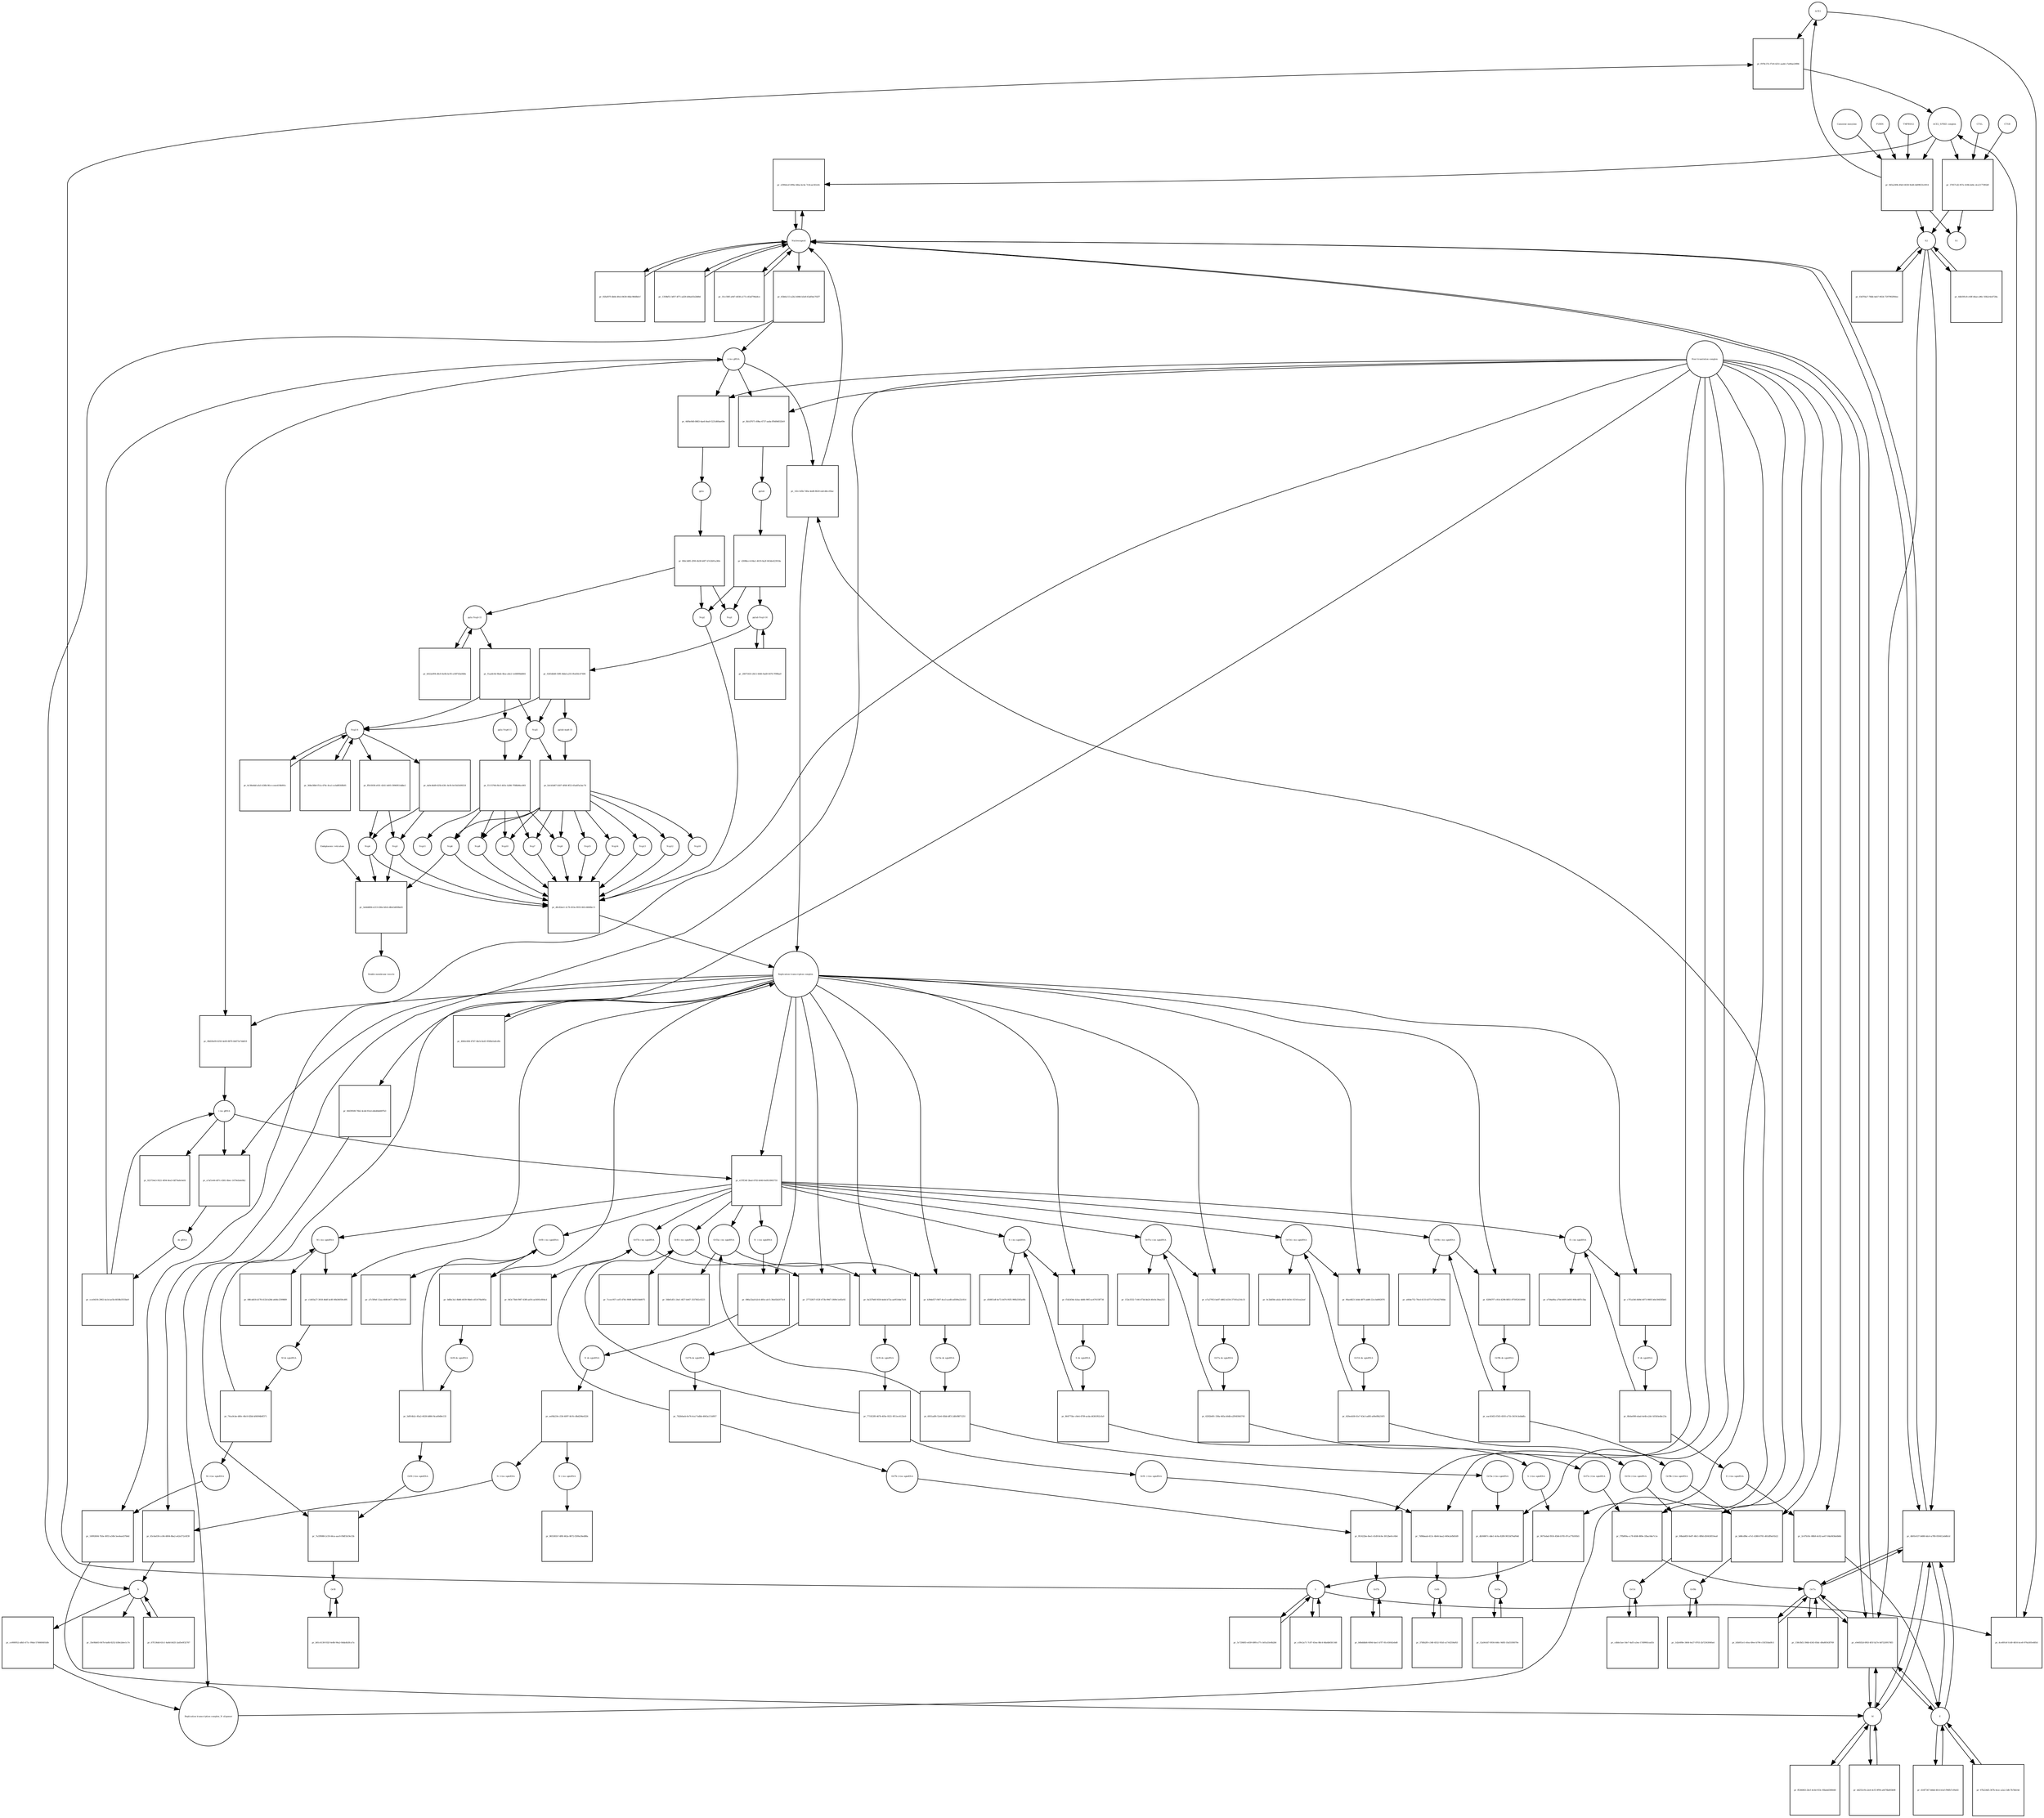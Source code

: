 strict digraph  {
ACE2 [annotation="", bipartite=0, cls=macromolecule, fontsize=4, label=ACE2, shape=circle];
"pr_f978c37e-f7e9-4251-aadd-c7a80ae20f86" [annotation="", bipartite=1, cls=process, fontsize=4, label="pr_f978c37e-f7e9-4251-aadd-c7a80ae20f86", shape=square];
"ACE2_SPIKE complex" [annotation="", bipartite=0, cls=complex, fontsize=4, label="ACE2_SPIKE complex", shape=circle];
S [annotation=urn_miriam_uniprot_P0DTC2, bipartite=0, cls=macromolecule, fontsize=4, label=S, shape=circle];
Nucleocapsid [annotation="urn_miriam_obo.go_GO%3A0019013", bipartite=0, cls=complex, fontsize=4, label=Nucleocapsid, shape=circle];
"pr_e590dcef-699a-44ba-bc4e-7c8cae341e0c" [annotation="", bipartite=1, cls=process, fontsize=4, label="pr_e590dcef-699a-44ba-bc4e-7c8cae341e0c", shape=square];
"pr_37657cd2-f67e-418b-bd4c-dce2177d92df" [annotation="", bipartite=1, cls=process, fontsize=4, label="pr_37657cd2-f67e-418b-bd4c-dce2177d92df", shape=square];
S2 [annotation=urn_miriam_interpro_IPR002552, bipartite=0, cls=macromolecule, fontsize=4, label=S2, shape=circle];
CTSB [annotation="", bipartite=0, cls=macromolecule, fontsize=4, label=CTSB, shape=circle];
CTSL [annotation="", bipartite=0, cls=macromolecule, fontsize=4, label=CTSL, shape=circle];
S1 [annotation=urn_miriam_interpro_IPR002551, bipartite=0, cls=macromolecule, fontsize=4, label=S1, shape=circle];
"pr_4ce891ef-fcd0-4816-bce8-976a505e485d" [annotation="", bipartite=1, cls=process, fontsize=4, label="pr_4ce891ef-fcd0-4816-bce8-976a505e485d", shape=square];
"pr_e9e85f2d-0f63-4f1f-b27e-b872209178f3" [annotation="", bipartite=1, cls=process, fontsize=4, label="pr_e9e85f2d-0f63-4f1f-b27e-b872209178f3", shape=square];
E [annotation=urn_miriam_uniprot_P0DTC4, bipartite=0, cls=macromolecule, fontsize=4, label=E, shape=circle];
M [annotation=urn_miriam_uniprot_P0DTC5, bipartite=0, cls=macromolecule, fontsize=4, label=M, shape=circle];
Orf7a [annotation=urn_miriam_uniprot_P0DTC7, bipartite=0, cls=macromolecule, fontsize=4, label=Orf7a, shape=circle];
"pr_63b0a113-a2b2-4066-b3e8-63af0ee702f7" [annotation="", bipartite=1, cls=process, fontsize=4, label="pr_63b0a113-a2b2-4066-b3e8-63af0ee702f7", shape=square];
"(+)ss gRNA" [annotation=urn_miriam_refseq_NC_045512, bipartite=0, cls="nucleic acid feature", fontsize=4, label="(+)ss gRNA", shape=circle];
N [annotation=urn_miriam_uniprot_P0DTC9, bipartite=0, cls="macromolecule multimer", fontsize=4, label=N, shape=circle];
"pr_92faf07f-4b64-49cd-8630-84bc9848bfcf" [annotation="", bipartite=1, cls=process, fontsize=4, label="pr_92faf07f-4b64-49cd-8630-84bc9848bfcf", shape=square];
"pr_1359bf51-bf07-4f71-ad29-d04a61b2b88d" [annotation="", bipartite=1, cls=process, fontsize=4, label="pr_1359bf51-bf07-4f71-ad29-d04a61b2b88d", shape=square];
"pr_35e9bb03-847b-4a8b-8252-b58e2dee1c7e" [annotation="", bipartite=1, cls=process, fontsize=4, label="pr_35e9bb03-847b-4a8b-8252-b58e2dee1c7e", shape=square];
"pr_67f136dd-63c1-4a8d-b025-2ad5e0f32787" [annotation="", bipartite=1, cls=process, fontsize=4, label="pr_67f136dd-63c1-4a8d-b025-2ad5e0f32787", shape=square];
"N (+)ss sgmRNA" [annotation=urn_miriam_ncbigene_43740575, bipartite=0, cls="nucleic acid feature", fontsize=4, label="N (+)ss sgmRNA", shape=circle];
"pr_65c6a030-cc84-4804-8ba2-a42e572c6f39" [annotation="", bipartite=1, cls=process, fontsize=4, label="pr_65c6a030-cc84-4804-8ba2-a42e572c6f39", shape=square];
"Host translation complex" [annotation="urn_miriam_obo.go_GO%3A0070992", bipartite=0, cls=complex, fontsize=4, label="Host translation complex", shape=circle];
"pr_1fcc5f6f-a947-4038-a173-c83af790a8ce" [annotation="", bipartite=1, cls=process, fontsize=4, label="pr_1fcc5f6f-a947-4038-a173-c83af790a8ce", shape=square];
"pr_845a249b-49a9-4028-9e48-4d09633c4914" [annotation="", bipartite=1, cls=process, fontsize=4, label="pr_845a249b-49a9-4028-9e48-4d09633c4914", shape=square];
FURIN [annotation="", bipartite=0, cls=macromolecule, fontsize=4, label=FURIN, shape=circle];
TMPRSS2 [annotation="", bipartite=0, cls=macromolecule, fontsize=4, label=TMPRSS2, shape=circle];
"Camostat mesylate" [annotation="urn_miriam_pubchem.compound_2536", bipartite=0, cls="simple chemical", fontsize=4, label="Camostat mesylate", shape=circle];
"pr_64b595c8-c60f-46ae-a96c-50b2c6e4728a" [annotation="", bipartite=1, cls=process, fontsize=4, label="pr_64b595c8-c60f-46ae-a96c-50b2c6e4728a", shape=square];
"Replication transcription complex_N oligomer" [annotation="", bipartite=0, cls=complex, fontsize=4, label="Replication transcription complex_N oligomer", shape=circle];
"pr_141c1d5b-7d0a-4ed8-8620-eafcd6cc83ac" [annotation="", bipartite=1, cls=process, fontsize=4, label="pr_141c1d5b-7d0a-4ed8-8620-eafcd6cc83ac", shape=square];
"Replication transcription complex" [annotation="", bipartite=0, cls=complex, fontsize=4, label="Replication transcription complex", shape=circle];
"pr_4b93c637-b688-4dc4-a789-050412eb8b1d" [annotation="", bipartite=1, cls=process, fontsize=4, label="pr_4b93c637-b688-4dc4-a789-050412eb8b1d", shape=square];
"pr_03d7f4a7-78db-4eb7-9024-7297992f00ee" [annotation="", bipartite=1, cls=process, fontsize=4, label="pr_03d7f4a7-78db-4eb7-9024-7297992f00ee", shape=square];
"pp1a Nsp3-11" [annotation=urn_miriam_uniprot_P0DTC1, bipartite=0, cls=macromolecule, fontsize=4, label="pp1a Nsp3-11", shape=circle];
"pr_f1aa8c6d-9beb-4fae-a6e2-1e680f8dd661" [annotation="", bipartite=1, cls=process, fontsize=4, label="pr_f1aa8c6d-9beb-4fae-a6e2-1e680f8dd661", shape=square];
"pp1a Nsp6-11" [annotation=urn_miriam_uniprot_P0DTC1, bipartite=0, cls=macromolecule, fontsize=4, label="pp1a Nsp6-11", shape=circle];
"Nsp3-4" [annotation="urn_miriam_ncbiprotein_YP_009725299|urn_miriam_ncbiprotein_YP_009725300", bipartite=0, cls=macromolecule, fontsize=4, label="Nsp3-4", shape=circle];
Nsp5 [annotation=urn_miriam_ncbiprotein_YP_009725301, bipartite=0, cls="macromolecule multimer", fontsize=4, label=Nsp5, shape=circle];
"Endoplasmic reticulum" [annotation="urn_miriam_obo.go_GO%3A0005783", bipartite=0, cls=complex, fontsize=4, label="Endoplasmic reticulum", shape=circle];
"pr_2eb6d684-e213-436e-b0cb-db4cb4008a02" [annotation="", bipartite=1, cls=process, fontsize=4, label="pr_2eb6d684-e213-436e-b0cb-db4cb4008a02", shape=square];
"Double-membrane vesicle" [annotation="urn_miriam_obo.go_GO%3A0039718", bipartite=0, cls=complex, fontsize=4, label="Double-membrane vesicle", shape=circle];
Nsp4 [annotation=urn_miriam_ncbiprotein_YP_009725300, bipartite=0, cls=macromolecule, fontsize=4, label=Nsp4, shape=circle];
Nsp3 [annotation=urn_miriam_ncbiprotein_YP_009725299, bipartite=0, cls=macromolecule, fontsize=4, label=Nsp3, shape=circle];
Nsp6 [annotation=urn_miriam_ncbiprotein_YP_009725302, bipartite=0, cls=macromolecule, fontsize=4, label=Nsp6, shape=circle];
"pr_b022a994-d6c8-4e0b-bc95-e30f7d3a9d6e" [annotation="", bipartite=1, cls=process, fontsize=4, label="pr_b022a994-d6c8-4e0b-bc95-e30f7d3a9d6e", shape=square];
"pr_6c38e6dd-afa5-438b-9fce-ceee419b991c" [annotation="", bipartite=1, cls=process, fontsize=4, label="pr_6c38e6dd-afa5-438b-9fce-ceee419b991c", shape=square];
"pp1ab Nsp3-16" [annotation=urn_miriam_uniprot_P0DTD1, bipartite=0, cls=macromolecule, fontsize=4, label="pp1ab Nsp3-16", shape=circle];
"pr_26675416-28c5-4446-9ad9-647fc7f99ba9" [annotation="", bipartite=1, cls=process, fontsize=4, label="pr_26675416-28c5-4446-9ad9-647fc7f99ba9", shape=square];
"pr_0245db48-50f6-4bbd-a255-ffed56c47494" [annotation="", bipartite=1, cls=process, fontsize=4, label="pr_0245db48-50f6-4bbd-a255-ffed56c47494", shape=square];
"pp1ab nsp6-16" [annotation=urn_miriam_uniprot_P0DTD1, bipartite=0, cls=macromolecule, fontsize=4, label="pp1ab nsp6-16", shape=circle];
"pr_ff266063-2bcf-4c6d-933c-f6ba4d308448" [annotation="", bipartite=1, cls=process, fontsize=4, label="pr_ff266063-2bcf-4c6d-933c-f6ba4d308448", shape=square];
"pr_d16f7347-b8dd-4fc6-b1ef-f96fb7c09a92" [annotation="", bipartite=1, cls=process, fontsize=4, label="pr_d16f7347-b8dd-4fc6-b1ef-f96fb7c09a92", shape=square];
"pr_e39c2a71-7c87-45ea-88c4-8da4b65fc548" [annotation="", bipartite=1, cls=process, fontsize=4, label="pr_e39c2a71-7c87-45ea-88c4-8da4b65fc548", shape=square];
"pr_dd255cf4-e2e4-4cf3-9f94-a4476bd93b98" [annotation="", bipartite=1, cls=process, fontsize=4, label="pr_dd255cf4-e2e4-4cf3-9f94-a4476bd93b98", shape=square];
"pr_07b224d5-367b-4cec-a2a2-3dfc7b7db14d" [annotation="", bipartite=1, cls=process, fontsize=4, label="pr_07b224d5-367b-4cec-a2a2-3dfc7b7db14d", shape=square];
"pr_5c729d93-e459-49f6-a77c-b01a55e0b2b6" [annotation="", bipartite=1, cls=process, fontsize=4, label="pr_5c729d93-e459-49f6-a77c-b01a55e0b2b6", shape=square];
"pr_b5b951e1-efea-49ee-b794-c55f35da0fc1" [annotation="", bipartite=1, cls=process, fontsize=4, label="pr_b5b951e1-efea-49ee-b794-c55f35da0fc1", shape=square];
Orf6 [annotation=urn_miriam_uniprot_P0DTC6, bipartite=0, cls=macromolecule, fontsize=4, label=Orf6, shape=circle];
"pr_37bfb2f0-c348-4552-91b5-a17ef259af63" [annotation="", bipartite=1, cls=process, fontsize=4, label="pr_37bfb2f0-c348-4552-91b5-a17ef259af63", shape=square];
Orf3a [annotation=urn_miriam_uniprot_P0DTC3, bipartite=0, cls=macromolecule, fontsize=4, label=Orf3a, shape=circle];
"pr_12a9e5d7-0934-446c-9d93-1faf31f6070e" [annotation="", bipartite=1, cls=process, fontsize=4, label="pr_12a9e5d7-0934-446c-9d93-1faf31f6070e", shape=square];
Orf8 [annotation=urn_miriam_uniprot_P0DTC8, bipartite=0, cls=macromolecule, fontsize=4, label=Orf8, shape=circle];
"pr_b81c4138-932f-4e8b-94a2-0dda4b3fca7a" [annotation="", bipartite=1, cls=process, fontsize=4, label="pr_b81c4138-932f-4e8b-94a2-0dda4b3fca7a", shape=square];
Orf9b [annotation=urn_miriam_uniprot_P0DTD2, bipartite=0, cls=macromolecule, fontsize=4, label=Orf9b, shape=circle];
"pr_1d2e0f8e-3464-4e27-8703-2b72563040a4" [annotation="", bipartite=1, cls=process, fontsize=4, label="pr_1d2e0f8e-3464-4e27-8703-2b72563040a4", shape=square];
Orf14 [annotation=urn_miriam_uniprot_P0DTD3, bipartite=0, cls=macromolecule, fontsize=4, label=Orf14, shape=circle];
"pr_cdbbc5ae-54e7-4af5-a3ea-17d9965cad1b" [annotation="", bipartite=1, cls=process, fontsize=4, label="pr_cdbbc5ae-54e7-4af5-a3ea-17d9965cad1b", shape=square];
Orf7b [annotation=urn_miriam_uniprot_P0DTD8, bipartite=0, cls=macromolecule, fontsize=4, label=Orf7b, shape=circle];
"pr_b0bddbd4-609d-4ae1-b7f7-81c45042ebd8" [annotation="", bipartite=1, cls=process, fontsize=4, label="pr_b0bddbd4-609d-4ae1-b7f7-81c45042ebd8", shape=square];
"pr_158cfbf2-39db-4343-85dc-d9a80543f769" [annotation="", bipartite=1, cls=process, fontsize=4, label="pr_158cfbf2-39db-4343-85dc-d9a80543f769", shape=square];
"M (+)ss sgmRNA" [annotation="", bipartite=0, cls="nucleic acid feature", fontsize=4, label="M (+)ss sgmRNA", shape=circle];
"pr_14992604-7b5e-4955-a50b-5ee4ea437b6d" [annotation="", bipartite=1, cls=process, fontsize=4, label="pr_14992604-7b5e-4955-a50b-5ee4ea437b6d", shape=square];
"E (+)ss sgmRNA" [annotation="", bipartite=0, cls="nucleic acid feature", fontsize=4, label="E (+)ss sgmRNA", shape=circle];
"pr_2c47b10c-88b9-4c02-ae67-04a9458a6b6b" [annotation="", bipartite=1, cls=process, fontsize=4, label="pr_2c47b10c-88b9-4c02-ae67-04a9458a6b6b", shape=square];
"S (+)ss sgmRNA" [annotation="", bipartite=0, cls="nucleic acid feature", fontsize=4, label="S (+)ss sgmRNA", shape=circle];
"pr_0675ebaf-f816-45b6-b705-87ca77b505b5" [annotation="", bipartite=1, cls=process, fontsize=4, label="pr_0675ebaf-f816-45b6-b705-87ca77b505b5", shape=square];
"Orf7a (+)ss sgmRNA" [annotation="", bipartite=0, cls="nucleic acid feature", fontsize=4, label="Orf7a (+)ss sgmRNA", shape=circle];
"pr_f7fbf69a-cc78-4fd6-889e-1fbac0de7c1e" [annotation="", bipartite=1, cls=process, fontsize=4, label="pr_f7fbf69a-cc78-4fd6-889e-1fbac0de7c1e", shape=square];
"Orf6  (+)ss sgmRNA" [annotation="", bipartite=0, cls="nucleic acid feature", fontsize=4, label="Orf6  (+)ss sgmRNA", shape=circle];
"pr_7d9bbaab-413c-4b44-baa2-649e2efb83d9" [annotation="", bipartite=1, cls=process, fontsize=4, label="pr_7d9bbaab-413c-4b44-baa2-649e2efb83d9", shape=square];
"Orf3a (+)ss sgmRNA" [annotation="", bipartite=0, cls="nucleic acid feature", fontsize=4, label="Orf3a (+)ss sgmRNA", shape=circle];
"pr_db56867c-dde1-4c6a-8289-9053d76af64d" [annotation="", bipartite=1, cls=process, fontsize=4, label="pr_db56867c-dde1-4c6a-8289-9053d76af64d", shape=square];
"Orf8 (+)ss sgmRNA" [annotation="", bipartite=0, cls="nucleic acid feature", fontsize=4, label="Orf8 (+)ss sgmRNA", shape=circle];
"pr_7a1f9088-2c59-44ca-aac0-f9df1b19e13b" [annotation="", bipartite=1, cls=process, fontsize=4, label="pr_7a1f9088-2c59-44ca-aac0-f9df1b19e13b", shape=square];
"Orf9b (+)ss sgmRNA" [annotation="", bipartite=0, cls="nucleic acid feature", fontsize=4, label="Orf9b (+)ss sgmRNA", shape=circle];
"pr_b88cd9bc-e7e1-4388-8781-d61df9a01b22" [annotation="", bipartite=1, cls=process, fontsize=4, label="pr_b88cd9bc-e7e1-4388-8781-d61df9a01b22", shape=square];
"Orf14 (+)ss sgmRNA" [annotation="", bipartite=0, cls="nucleic acid feature", fontsize=4, label="Orf14 (+)ss sgmRNA", shape=circle];
"pr_00bab85f-0e87-48c1-8f8d-d50418f10ea0" [annotation="", bipartite=1, cls=process, fontsize=4, label="pr_00bab85f-0e87-48c1-8f8d-d50418f10ea0", shape=square];
"Orf7b (+)ss sgmRNA" [annotation="", bipartite=0, cls="nucleic acid feature", fontsize=4, label="Orf7b (+)ss sgmRNA", shape=circle];
"pr_f61422be-8ee1-41d9-8c6e-3012be0cc6b4" [annotation="", bipartite=1, cls=process, fontsize=4, label="pr_f61422be-8ee1-41d9-8c6e-3012be0cc6b4", shape=square];
"(-)ss gRNA" [annotation=urn_miriam_refseq_NC_045512, bipartite=0, cls="nucleic acid feature", fontsize=4, label="(-)ss gRNA", shape=circle];
"pr_925754e3-9521-4f04-8ea5-fdf70a8c6efd" [annotation="", bipartite=1, cls=process, fontsize=4, label="pr_925754e3-9521-4f04-8ea5-fdf70a8c6efd", shape=square];
"pr_ce900952-a8b5-471c-99ab-574660401dfe" [annotation="", bipartite=1, cls=process, fontsize=4, label="pr_ce900952-a8b5-471c-99ab-574660401dfe", shape=square];
"pr_08d29e09-6250-4e69-8870-b9d73e7ddd18" [annotation="", bipartite=1, cls=process, fontsize=4, label="pr_08d29e09-6250-4e69-8870-b9d73e7ddd18", shape=square];
"M (-)ss sgmRNA" [annotation=urn_miriam_ncbigene_43740571, bipartite=0, cls="nucleic acid feature", fontsize=4, label="M (-)ss sgmRNA", shape=circle];
"pr_08fcdd18-d178-412b-b28d-a646c2599889" [annotation="", bipartite=1, cls=process, fontsize=4, label="pr_08fcdd18-d178-412b-b28d-a646c2599889", shape=square];
"E (-)ss sgmRNA" [annotation=urn_miriam_ncbigene_43740570, bipartite=0, cls="nucleic acid feature", fontsize=4, label="E (-)ss sgmRNA", shape=circle];
"pr_e704a80a-a70d-4695-b695-908c4f87c5ba" [annotation="", bipartite=1, cls=process, fontsize=4, label="pr_e704a80a-a70d-4695-b695-908c4f87c5ba", shape=square];
"S (-)ss sgmRNA" [annotation="", bipartite=0, cls="nucleic acid feature", fontsize=4, label="S (-)ss sgmRNA", shape=circle];
"pr_d50851df-6e72-4476-95f5-99fb3305a0fb" [annotation="", bipartite=1, cls=process, fontsize=4, label="pr_d50851df-6e72-4476-95f5-99fb3305a0fb", shape=square];
"Orf7a (-)ss sgmRNA" [annotation="", bipartite=0, cls="nucleic acid feature", fontsize=4, label="Orf7a (-)ss sgmRNA", shape=circle];
"pr_152e3532-7c46-473d-bb24-40c8c39aa212" [annotation="", bipartite=1, cls=process, fontsize=4, label="pr_152e3532-7c46-473d-bb24-40c8c39aa212", shape=square];
"Orf6 (-)ss sgmRNA" [annotation="", bipartite=0, cls="nucleic acid feature", fontsize=4, label="Orf6 (-)ss sgmRNA", shape=circle];
"pr_7ccec957-cef5-47b1-900f-6eff610b8075" [annotation="", bipartite=1, cls=process, fontsize=4, label="pr_7ccec957-cef5-47b1-900f-6eff610b8075", shape=square];
"Orf3a (-)ss sgmRNA" [annotation="", bipartite=0, cls="nucleic acid feature", fontsize=4, label="Orf3a (-)ss sgmRNA", shape=circle];
"pr_56b01d51-24e1-4f27-b047-3337bf2c0223" [annotation="", bipartite=1, cls=process, fontsize=4, label="pr_56b01d51-24e1-4f27-b047-3337bf2c0223", shape=square];
"Orf8 (-)ss sgmRNA" [annotation="", bipartite=0, cls="nucleic acid feature", fontsize=4, label="Orf8 (-)ss sgmRNA", shape=circle];
"pr_a7c5f9ef-12aa-4fd8-b671-6f9fe722033f" [annotation="", bipartite=1, cls=process, fontsize=4, label="pr_a7c5f9ef-12aa-4fd8-b671-6f9fe722033f", shape=square];
"Orf9b (-)ss sgmRNA" [annotation="", bipartite=0, cls="nucleic acid feature", fontsize=4, label="Orf9b (-)ss sgmRNA", shape=circle];
"pr_a664e752-78cd-4133-b373-f7d1442766bb" [annotation="", bipartite=1, cls=process, fontsize=4, label="pr_a664e752-78cd-4133-b373-f7d1442766bb", shape=square];
"Orf14 (-)ss sgmRNA" [annotation="", bipartite=0, cls="nucleic acid feature", fontsize=4, label="Orf14 (-)ss sgmRNA", shape=circle];
"pr_0c2bd58e-ab2a-4919-b454-1f2161ea2eef" [annotation="", bipartite=1, cls=process, fontsize=4, label="pr_0c2bd58e-ab2a-4919-b454-1f2161ea2eef", shape=square];
"Orf7b (-)ss sgmRNA" [annotation="", bipartite=0, cls="nucleic acid feature", fontsize=4, label="Orf7b (-)ss sgmRNA", shape=circle];
"pr_043c73b0-f987-43f8-ad16-ae5693c804cd" [annotation="", bipartite=1, cls=process, fontsize=4, label="pr_043c73b0-f987-43f8-ad16-ae5693c804cd", shape=square];
"pr_a7af1e44-d07c-4581-8bec-1679efa6e9b2" [annotation="", bipartite=1, cls=process, fontsize=4, label="pr_a7af1e44-d07c-4581-8bec-1679efa6e9b2", shape=square];
"ds gRNA" [annotation=urn_miriam_refseq_NC_045512, bipartite=0, cls="nucleic acid feature", fontsize=4, label="ds gRNA", shape=circle];
"pr_c1d03a27-3018-46df-bc8f-00b36059cd95" [annotation="", bipartite=1, cls=process, fontsize=4, label="pr_c1d03a27-3018-46df-bc8f-00b36059cd95", shape=square];
"M ds sgmRNA" [annotation="", bipartite=0, cls="nucleic acid feature", fontsize=4, label="M ds sgmRNA", shape=circle];
"pr_c7f1a546-8d9d-4073-9805-b0e304585b61" [annotation="", bipartite=1, cls=process, fontsize=4, label="pr_c7f1a546-8d9d-4073-9805-b0e304585b61", shape=square];
"E ds sgmRNA" [annotation="", bipartite=0, cls="nucleic acid feature", fontsize=4, label="E ds sgmRNA", shape=circle];
"pr_f542456e-b3aa-4d66-99f3-ac67615ff736" [annotation="", bipartite=1, cls=process, fontsize=4, label="pr_f542456e-b3aa-4d66-99f3-ac67615ff736", shape=square];
"S ds sgmRNA" [annotation="", bipartite=0, cls="nucleic acid feature", fontsize=4, label="S ds sgmRNA", shape=circle];
"pr_e7a27953-be87-4802-b334-37181a216c31" [annotation="", bipartite=1, cls=process, fontsize=4, label="pr_e7a27953-be87-4802-b334-37181a216c31", shape=square];
"Orf7a ds sgmRNA" [annotation="", bipartite=0, cls="nucleic acid feature", fontsize=4, label="Orf7a ds sgmRNA", shape=circle];
"pr_0a327b6f-f458-4eb4-b72a-ae9516de7a16" [annotation="", bipartite=1, cls=process, fontsize=4, label="pr_0a327b6f-f458-4eb4-b72a-ae9516de7a16", shape=square];
"Orf6 ds sgmRNA" [annotation="", bipartite=0, cls="nucleic acid feature", fontsize=4, label="Orf6 ds sgmRNA", shape=circle];
"pr_b39def27-f407-4ce3-acd8-ed509a22c814" [annotation="", bipartite=1, cls=process, fontsize=4, label="pr_b39def27-f407-4ce3-acd8-ed509a22c814", shape=square];
"Orf3a ds sgmRNA" [annotation="", bipartite=0, cls="nucleic acid feature", fontsize=4, label="Orf3a ds sgmRNA", shape=circle];
"pr_0dfbc3a1-8b86-4039-9bb0-cd51678a085a" [annotation="", bipartite=1, cls=process, fontsize=4, label="pr_0dfbc3a1-8b86-4039-9bb0-cd51678a085a", shape=square];
"Orf8 ds sgmRNA" [annotation="", bipartite=0, cls="nucleic acid feature", fontsize=4, label="Orf8 ds sgmRNA", shape=circle];
"pr_82f667f7-c81d-4298-8851-875952614966" [annotation="", bipartite=1, cls=process, fontsize=4, label="pr_82f667f7-c81d-4298-8851-875952614966", shape=square];
"Orf9b ds sgmRNA" [annotation="", bipartite=0, cls="nucleic acid feature", fontsize=4, label="Orf9b ds sgmRNA", shape=circle];
"pr_9fae4823-3ebb-487f-ab86-22ccbd062876" [annotation="", bipartite=1, cls=process, fontsize=4, label="pr_9fae4823-3ebb-487f-ab86-22ccbd062876", shape=square];
"Orf14 ds sgmRNA" [annotation="", bipartite=0, cls="nucleic acid feature", fontsize=4, label="Orf14 ds sgmRNA", shape=circle];
"pr_27732837-032f-473b-9947-1809c1e65e92" [annotation="", bipartite=1, cls=process, fontsize=4, label="pr_27732837-032f-473b-9947-1809c1e65e92", shape=square];
"Orf7b ds sgmRNA" [annotation="", bipartite=0, cls="nucleic acid feature", fontsize=4, label="Orf7b ds sgmRNA", shape=circle];
"pr_cce041f4-2902-4a1d-ae5b-6838b3555be9" [annotation="", bipartite=1, cls=process, fontsize=4, label="pr_cce041f4-2902-4a1d-ae5b-6838b3555be9", shape=square];
"pr_74ca9cbe-d60c-48c0-82bb-bf4094b0f371" [annotation="", bipartite=1, cls=process, fontsize=4, label="pr_74ca9cbe-d60c-48c0-82bb-bf4094b0f371", shape=square];
"pr_8febe098-ebad-4e4b-a2dc-b55b5edbc23a" [annotation="", bipartite=1, cls=process, fontsize=4, label="pr_8febe098-ebad-4e4b-a2dc-b55b5edbc23a", shape=square];
"pr_864775bc-c8e4-4709-acda-d4361f62cfa9" [annotation="", bipartite=1, cls=process, fontsize=4, label="pr_864775bc-c8e4-4709-acda-d4361f62cfa9", shape=square];
"pr_6292b491-338a-465a-b0db-a2f0459b5745" [annotation="", bipartite=1, cls=process, fontsize=4, label="pr_6292b491-338a-465a-b0db-a2f0459b5745", shape=square];
"pr_771923f0-467b-405e-9321-9f11ec4125e9" [annotation="", bipartite=1, cls=process, fontsize=4, label="pr_771923f0-467b-405e-9321-9f11ec4125e9", shape=square];
"pr_6951adf4-52e6-45bb-bff3-2dfef8871251" [annotation="", bipartite=1, cls=process, fontsize=4, label="pr_6951adf4-52e6-45bb-bff3-2dfef8871251", shape=square];
"pr_5d914b2c-85a2-4028-b886-f4ca69d9e133" [annotation="", bipartite=1, cls=process, fontsize=4, label="pr_5d914b2c-85a2-4028-b886-f4ca69d9e133", shape=square];
"pr_eac45453-f503-4593-a71b-3419c3ebbdfa" [annotation="", bipartite=1, cls=process, fontsize=4, label="pr_eac45453-f503-4593-a71b-3419c3ebbdfa", shape=square];
"pr_420eeb58-61e7-43e3-ad85-a00ef8b210f1" [annotation="", bipartite=1, cls=process, fontsize=4, label="pr_420eeb58-61e7-43e3-ad85-a00ef8b210f1", shape=square];
"pr_7b2b0aeb-0e76-4ca7-bdbb-4843a115d957" [annotation="", bipartite=1, cls=process, fontsize=4, label="pr_7b2b0aeb-0e76-4ca7-bdbb-4843a115d957", shape=square];
"N  (-)ss sgmRNA" [annotation=urn_miriam_ncbigene_43740575, bipartite=0, cls="nucleic acid feature", fontsize=4, label="N  (-)ss sgmRNA", shape=circle];
"pr_086a32ad-b2cb-481e-afc5-30a02b2073c8" [annotation="", bipartite=1, cls=process, fontsize=4, label="pr_086a32ad-b2cb-481e-afc5-30a02b2073c8", shape=square];
"N ds sgmRNA" [annotation="", bipartite=0, cls="nucleic acid feature", fontsize=4, label="N ds sgmRNA", shape=circle];
"pr_eef4b234-c334-4097-8cf4-c8bd294e0226" [annotation="", bipartite=1, cls=process, fontsize=4, label="pr_eef4b234-c334-4097-8cf4-c8bd294e0226", shape=square];
"N (-)ss sgmRNA" [annotation="", bipartite=0, cls="nucleic acid feature", fontsize=4, label="N (-)ss sgmRNA", shape=circle];
pp1ab [annotation=urn_miriam_uniprot_P0DTD1, bipartite=0, cls=macromolecule, fontsize=4, label=pp1ab, shape=circle];
"pr_d308bcc4-84a1-4619-8a2f-843de423918a" [annotation="", bipartite=1, cls=process, fontsize=4, label="pr_d308bcc4-84a1-4619-8a2f-843de423918a", shape=square];
Nsp2 [annotation=urn_miriam_ncbiprotein_YP_009725298, bipartite=0, cls=macromolecule, fontsize=4, label=Nsp2, shape=circle];
Nsp1 [annotation=urn_miriam_ncbiprotein_YP_009725297, bipartite=0, cls=macromolecule, fontsize=4, label=Nsp1, shape=circle];
pp1a [annotation=urn_miriam_uniprot_P0DTC1, bipartite=0, cls=macromolecule, fontsize=4, label=pp1a, shape=circle];
"pr_8fdc3d85-2f00-4b38-b6f7-b7e5b91a36fe" [annotation="", bipartite=1, cls=process, fontsize=4, label="pr_8fdc3d85-2f00-4b38-b6f7-b7e5b91a36fe", shape=square];
"pr_368e38b9-f51a-476c-8ca1-ecbdf830fb95" [annotation="", bipartite=1, cls=process, fontsize=4, label="pr_368e38b9-f51a-476c-8ca1-ecbdf830fb95", shape=square];
"pr_fffe5938-e931-4241-b493-39969514dbe2" [annotation="", bipartite=1, cls=process, fontsize=4, label="pr_fffe5938-e931-4241-b493-39969514dbe2", shape=square];
"pr_da9c46d9-625b-43fc-8cf6-0c03d1409218" [annotation="", bipartite=1, cls=process, fontsize=4, label="pr_da9c46d9-625b-43fc-8cf6-0c03d1409218", shape=square];
"pr_f1115766-f6c5-403c-b286-7f08b96ce901" [annotation="", bipartite=1, cls=process, fontsize=4, label="pr_f1115766-f6c5-403c-b286-7f08b96ce901", shape=square];
Nsp7 [annotation=urn_miriam_ncbiprotein_YP_009725303, bipartite=0, cls=macromolecule, fontsize=4, label=Nsp7, shape=circle];
Nsp8 [annotation=urn_miriam_ncbiprotein_YP_009725304, bipartite=0, cls=macromolecule, fontsize=4, label=Nsp8, shape=circle];
Nsp9 [annotation=urn_miriam_ncbiprotein_YP_009725305, bipartite=0, cls=macromolecule, fontsize=4, label=Nsp9, shape=circle];
Nsp10 [annotation=urn_miriam_ncbiprotein_YP_009725306, bipartite=0, cls=macromolecule, fontsize=4, label=Nsp10, shape=circle];
Nsp11 [annotation=urn_miriam_ncbiprotein_YP_009725312, bipartite=0, cls=macromolecule, fontsize=4, label=Nsp11, shape=circle];
"pr_b3cb5d67-b507-4f68-9f22-65a4f5a3ac74" [annotation="", bipartite=1, cls=process, fontsize=4, label="pr_b3cb5d67-b507-4f68-9f22-65a4f5a3ac74", shape=square];
Nsp13 [annotation=urn_miriam_ncbiprotein_YP_009725308, bipartite=0, cls=macromolecule, fontsize=4, label=Nsp13, shape=circle];
Nsp12 [annotation=urn_miriam_ncbiprotein_YP_009725307, bipartite=0, cls=macromolecule, fontsize=4, label=Nsp12, shape=circle];
Nsp16 [annotation=urn_miriam_ncbiprotein_YP_009725311, bipartite=0, cls=macromolecule, fontsize=4, label=Nsp16, shape=circle];
Nsp15 [annotation=urn_miriam_ncbiprotein_YP_009725310, bipartite=0, cls=macromolecule, fontsize=4, label=Nsp15, shape=circle];
Nsp14 [annotation=urn_miriam_ncbiprotein_YP_009725309, bipartite=0, cls=macromolecule, fontsize=4, label=Nsp14, shape=circle];
"pr_d0c82ee1-2c76-453a-9933-663c4666bc11" [annotation="", bipartite=1, cls=process, fontsize=4, label="pr_d0c82ee1-2c76-453a-9933-663c4666bc11", shape=square];
"pr_44f6e9d0-8683-4ae6-8ea9-5231d60ae69e" [annotation="", bipartite=1, cls=process, fontsize=4, label="pr_44f6e9d0-8683-4ae6-8ea9-5231d60ae69e", shape=square];
"pr_8b1d7671-69ba-4737-aada-ff0d9d032fe9" [annotation="", bipartite=1, cls=process, fontsize=4, label="pr_8b1d7671-69ba-4737-aada-ff0d9d032fe9", shape=square];
"pr_865381b7-4f6f-462a-8672-f209a18ed88a" [annotation="", bipartite=1, cls=process, fontsize=4, label="pr_865381b7-4f6f-462a-8672-f209a18ed88a", shape=square];
"pr_40b0c684-47b7-4bcb-8a43-9588a5a8cd9c" [annotation="", bipartite=1, cls=process, fontsize=4, label="pr_40b0c684-47b7-4bcb-8a43-9588a5a8cd9c", shape=square];
"pr_6fd39508-76b2-4cdd-93cd-ebb46dd497b3" [annotation="", bipartite=1, cls=process, fontsize=4, label="pr_6fd39508-76b2-4cdd-93cd-ebb46dd497b3", shape=square];
"pr_e57ff34f-3bad-4783-b040-6ef610905755" [annotation="", bipartite=1, cls=process, fontsize=4, label="pr_e57ff34f-3bad-4783-b040-6ef610905755", shape=square];
ACE2 -> "pr_f978c37e-f7e9-4251-aadd-c7a80ae20f86"  [annotation="", interaction_type=consumption];
ACE2 -> "pr_4ce891ef-fcd0-4816-bce8-976a505e485d"  [annotation="", interaction_type=consumption];
"pr_f978c37e-f7e9-4251-aadd-c7a80ae20f86" -> "ACE2_SPIKE complex"  [annotation="", interaction_type=production];
"ACE2_SPIKE complex" -> "pr_e590dcef-699a-44ba-bc4e-7c8cae341e0c"  [annotation="urn_miriam_pubmed_32142651|urn_miriam_pubmed_32094589|urn_miriam_taxonomy_2697049", interaction_type=stimulation];
"ACE2_SPIKE complex" -> "pr_37657cd2-f67e-418b-bd4c-dce2177d92df"  [annotation="", interaction_type=consumption];
"ACE2_SPIKE complex" -> "pr_845a249b-49a9-4028-9e48-4d09633c4914"  [annotation="", interaction_type=consumption];
S -> "pr_f978c37e-f7e9-4251-aadd-c7a80ae20f86"  [annotation="", interaction_type=consumption];
S -> "pr_4ce891ef-fcd0-4816-bce8-976a505e485d"  [annotation="", interaction_type=consumption];
S -> "pr_e39c2a71-7c87-45ea-88c4-8da4b65fc548"  [annotation="", interaction_type=consumption];
S -> "pr_5c729d93-e459-49f6-a77c-b01a55e0b2b6"  [annotation="", interaction_type=consumption];
Nucleocapsid -> "pr_e590dcef-699a-44ba-bc4e-7c8cae341e0c"  [annotation="", interaction_type=consumption];
Nucleocapsid -> "pr_e9e85f2d-0f63-4f1f-b27e-b872209178f3"  [annotation="", interaction_type=consumption];
Nucleocapsid -> "pr_63b0a113-a2b2-4066-b3e8-63af0ee702f7"  [annotation="", interaction_type=consumption];
Nucleocapsid -> "pr_92faf07f-4b64-49cd-8630-84bc9848bfcf"  [annotation="", interaction_type=consumption];
Nucleocapsid -> "pr_1359bf51-bf07-4f71-ad29-d04a61b2b88d"  [annotation="", interaction_type=consumption];
Nucleocapsid -> "pr_1fcc5f6f-a947-4038-a173-c83af790a8ce"  [annotation="", interaction_type=consumption];
Nucleocapsid -> "pr_4b93c637-b688-4dc4-a789-050412eb8b1d"  [annotation="", interaction_type=consumption];
"pr_e590dcef-699a-44ba-bc4e-7c8cae341e0c" -> Nucleocapsid  [annotation="", interaction_type=production];
"pr_37657cd2-f67e-418b-bd4c-dce2177d92df" -> S2  [annotation="", interaction_type=production];
"pr_37657cd2-f67e-418b-bd4c-dce2177d92df" -> S1  [annotation="", interaction_type=production];
S2 -> "pr_e9e85f2d-0f63-4f1f-b27e-b872209178f3"  [annotation="urn_miriam_pubmed_32142651|urn_miriam_pubmed_32094589|urn_miriam_pubmed_32047258|urn_miriam_taxonomy_2697049", interaction_type=stimulation];
S2 -> "pr_64b595c8-c60f-46ae-a96c-50b2c6e4728a"  [annotation="", interaction_type=consumption];
S2 -> "pr_4b93c637-b688-4dc4-a789-050412eb8b1d"  [annotation="urn_miriam_pubmed_32142651|urn_miriam_pubmed_32047258|urn_miriam_taxonomy_2697049", interaction_type=stimulation];
S2 -> "pr_03d7f4a7-78db-4eb7-9024-7297992f00ee"  [annotation="", interaction_type=consumption];
CTSB -> "pr_37657cd2-f67e-418b-bd4c-dce2177d92df"  [annotation="urn_miriam_pubmed_32142651|urn_miriam_taxonomy_2697049", interaction_type=catalysis];
CTSL -> "pr_37657cd2-f67e-418b-bd4c-dce2177d92df"  [annotation="urn_miriam_pubmed_32142651|urn_miriam_taxonomy_2697049", interaction_type=catalysis];
"pr_4ce891ef-fcd0-4816-bce8-976a505e485d" -> "ACE2_SPIKE complex"  [annotation="", interaction_type=production];
"pr_e9e85f2d-0f63-4f1f-b27e-b872209178f3" -> Nucleocapsid  [annotation="", interaction_type=production];
"pr_e9e85f2d-0f63-4f1f-b27e-b872209178f3" -> E  [annotation="", interaction_type=production];
"pr_e9e85f2d-0f63-4f1f-b27e-b872209178f3" -> M  [annotation="", interaction_type=production];
"pr_e9e85f2d-0f63-4f1f-b27e-b872209178f3" -> Orf7a  [annotation="", interaction_type=production];
E -> "pr_e9e85f2d-0f63-4f1f-b27e-b872209178f3"  [annotation="", interaction_type=consumption];
E -> "pr_4b93c637-b688-4dc4-a789-050412eb8b1d"  [annotation="", interaction_type=consumption];
E -> "pr_d16f7347-b8dd-4fc6-b1ef-f96fb7c09a92"  [annotation="", interaction_type=consumption];
E -> "pr_07b224d5-367b-4cec-a2a2-3dfc7b7db14d"  [annotation="", interaction_type=consumption];
M -> "pr_e9e85f2d-0f63-4f1f-b27e-b872209178f3"  [annotation="", interaction_type=consumption];
M -> "pr_4b93c637-b688-4dc4-a789-050412eb8b1d"  [annotation="", interaction_type=consumption];
M -> "pr_ff266063-2bcf-4c6d-933c-f6ba4d308448"  [annotation="", interaction_type=consumption];
M -> "pr_dd255cf4-e2e4-4cf3-9f94-a4476bd93b98"  [annotation="", interaction_type=consumption];
Orf7a -> "pr_e9e85f2d-0f63-4f1f-b27e-b872209178f3"  [annotation="", interaction_type=consumption];
Orf7a -> "pr_4b93c637-b688-4dc4-a789-050412eb8b1d"  [annotation="", interaction_type=consumption];
Orf7a -> "pr_b5b951e1-efea-49ee-b794-c55f35da0fc1"  [annotation="", interaction_type=consumption];
Orf7a -> "pr_158cfbf2-39db-4343-85dc-d9a80543f769"  [annotation="", interaction_type=consumption];
"pr_63b0a113-a2b2-4066-b3e8-63af0ee702f7" -> "(+)ss gRNA"  [annotation="", interaction_type=production];
"pr_63b0a113-a2b2-4066-b3e8-63af0ee702f7" -> N  [annotation="", interaction_type=production];
"(+)ss gRNA" -> "pr_141c1d5b-7d0a-4ed8-8620-eafcd6cc83ac"  [annotation="", interaction_type=consumption];
"(+)ss gRNA" -> "pr_08d29e09-6250-4e69-8870-b9d73e7ddd18"  [annotation="", interaction_type=consumption];
"(+)ss gRNA" -> "pr_44f6e9d0-8683-4ae6-8ea9-5231d60ae69e"  [annotation="", interaction_type=consumption];
"(+)ss gRNA" -> "pr_8b1d7671-69ba-4737-aada-ff0d9d032fe9"  [annotation="", interaction_type=consumption];
N -> "pr_35e9bb03-847b-4a8b-8252-b58e2dee1c7e"  [annotation="", interaction_type=consumption];
N -> "pr_67f136dd-63c1-4a8d-b025-2ad5e0f32787"  [annotation="", interaction_type=consumption];
N -> "pr_ce900952-a8b5-471c-99ab-574660401dfe"  [annotation="", interaction_type=consumption];
"pr_92faf07f-4b64-49cd-8630-84bc9848bfcf" -> Nucleocapsid  [annotation="", interaction_type=production];
"pr_1359bf51-bf07-4f71-ad29-d04a61b2b88d" -> Nucleocapsid  [annotation="", interaction_type=production];
"pr_67f136dd-63c1-4a8d-b025-2ad5e0f32787" -> N  [annotation="", interaction_type=production];
"N (+)ss sgmRNA" -> "pr_65c6a030-cc84-4804-8ba2-a42e572c6f39"  [annotation="", interaction_type=consumption];
"pr_65c6a030-cc84-4804-8ba2-a42e572c6f39" -> N  [annotation="", interaction_type=production];
"Host translation complex" -> "pr_65c6a030-cc84-4804-8ba2-a42e572c6f39"  [annotation="", interaction_type="necessary stimulation"];
"Host translation complex" -> "pr_14992604-7b5e-4955-a50b-5ee4ea437b6d"  [annotation="urn_miriam_pubmed_31226023|urn_miriam_pubmed_27712623", interaction_type="necessary stimulation"];
"Host translation complex" -> "pr_2c47b10c-88b9-4c02-ae67-04a9458a6b6b"  [annotation="urn_miriam_pubmed_31226023|urn_miriam_pubmed_27712623", interaction_type="necessary stimulation"];
"Host translation complex" -> "pr_0675ebaf-f816-45b6-b705-87ca77b505b5"  [annotation="urn_miriam_pubmed_31226023|urn_miriam_pubmed_27712623", interaction_type="necessary stimulation"];
"Host translation complex" -> "pr_f7fbf69a-cc78-4fd6-889e-1fbac0de7c1e"  [annotation="urn_miriam_pubmed_31226023|urn_miriam_pubmed_27712623", interaction_type="necessary stimulation"];
"Host translation complex" -> "pr_7d9bbaab-413c-4b44-baa2-649e2efb83d9"  [annotation="urn_miriam_pubmed_31226023|urn_miriam_pubmed_27712623", interaction_type="necessary stimulation"];
"Host translation complex" -> "pr_db56867c-dde1-4c6a-8289-9053d76af64d"  [annotation="urn_miriam_pubmed_31226023|urn_miriam_pubmed_27712623", interaction_type="necessary stimulation"];
"Host translation complex" -> "pr_7a1f9088-2c59-44ca-aac0-f9df1b19e13b"  [annotation="urn_miriam_pubmed_31226023|urn_miriam_pubmed_27712623", interaction_type="necessary stimulation"];
"Host translation complex" -> "pr_b88cd9bc-e7e1-4388-8781-d61df9a01b22"  [annotation="urn_miriam_pubmed_31226023|urn_miriam_pubmed_27712623", interaction_type="necessary stimulation"];
"Host translation complex" -> "pr_00bab85f-0e87-48c1-8f8d-d50418f10ea0"  [annotation="urn_miriam_pubmed_31226023|urn_miriam_pubmed_27712623", interaction_type="necessary stimulation"];
"Host translation complex" -> "pr_f61422be-8ee1-41d9-8c6e-3012be0cc6b4"  [annotation="urn_miriam_pubmed_31226023|urn_miriam_pubmed_27712623", interaction_type="necessary stimulation"];
"Host translation complex" -> "pr_44f6e9d0-8683-4ae6-8ea9-5231d60ae69e"  [annotation="urn_miriam_pubmed_31226023|urn_miriam_pubmed_27712623", interaction_type="necessary stimulation"];
"Host translation complex" -> "pr_8b1d7671-69ba-4737-aada-ff0d9d032fe9"  [annotation="urn_miriam_pubmed_31226023|urn_miriam_pubmed_27712623", interaction_type="necessary stimulation"];
"pr_1fcc5f6f-a947-4038-a173-c83af790a8ce" -> Nucleocapsid  [annotation="", interaction_type=production];
"pr_845a249b-49a9-4028-9e48-4d09633c4914" -> S2  [annotation="", interaction_type=production];
"pr_845a249b-49a9-4028-9e48-4d09633c4914" -> ACE2  [annotation="", interaction_type=production];
"pr_845a249b-49a9-4028-9e48-4d09633c4914" -> S1  [annotation="", interaction_type=production];
FURIN -> "pr_845a249b-49a9-4028-9e48-4d09633c4914"  [annotation="urn_miriam_pubmed_32142651|urn_miriam_pubmed_32362314|urn_miriam_taxonomy_2697049", interaction_type=catalysis];
TMPRSS2 -> "pr_845a249b-49a9-4028-9e48-4d09633c4914"  [annotation="urn_miriam_pubmed_32142651|urn_miriam_pubmed_32362314|urn_miriam_taxonomy_2697049", interaction_type=catalysis];
"Camostat mesylate" -> "pr_845a249b-49a9-4028-9e48-4d09633c4914"  [annotation="urn_miriam_pubmed_32142651|urn_miriam_pubmed_32362314|urn_miriam_taxonomy_2697049", interaction_type=inhibition];
"pr_64b595c8-c60f-46ae-a96c-50b2c6e4728a" -> S2  [annotation="", interaction_type=production];
"Replication transcription complex_N oligomer" -> "pr_141c1d5b-7d0a-4ed8-8620-eafcd6cc83ac"  [annotation="", interaction_type=consumption];
"pr_141c1d5b-7d0a-4ed8-8620-eafcd6cc83ac" -> Nucleocapsid  [annotation="", interaction_type=production];
"pr_141c1d5b-7d0a-4ed8-8620-eafcd6cc83ac" -> "Replication transcription complex"  [annotation="", interaction_type=production];
"Replication transcription complex" -> "pr_08d29e09-6250-4e69-8870-b9d73e7ddd18"  [annotation="urn_miriam_pubmed_22438542|urn_miriam_taxonomy_11142", interaction_type="necessary stimulation"];
"Replication transcription complex" -> "pr_a7af1e44-d07c-4581-8bec-1679efa6e9b2"  [annotation="urn_miriam_pubmed_22438542|urn_miriam_taxonomy_11142", interaction_type="necessary stimulation"];
"Replication transcription complex" -> "pr_c1d03a27-3018-46df-bc8f-00b36059cd95"  [annotation="urn_miriam_pubmed_22438542|urn_miriam_taxonomy_11142", interaction_type="necessary stimulation"];
"Replication transcription complex" -> "pr_c7f1a546-8d9d-4073-9805-b0e304585b61"  [annotation="urn_miriam_pubmed_22438542|urn_miriam_pubmed_11142", interaction_type="necessary stimulation"];
"Replication transcription complex" -> "pr_f542456e-b3aa-4d66-99f3-ac67615ff736"  [annotation="urn_miriam_pubmed_22438542|urn_miriam_pubmed_11142", interaction_type="necessary stimulation"];
"Replication transcription complex" -> "pr_e7a27953-be87-4802-b334-37181a216c31"  [annotation="urn_miriam_pubmed_22438542|urn_miriam_taxonomy_11142", interaction_type="necessary stimulation"];
"Replication transcription complex" -> "pr_0a327b6f-f458-4eb4-b72a-ae9516de7a16"  [annotation="urn_miriam_pubmed_22438542|urn_miriam_taxonomy_11142", interaction_type="necessary stimulation"];
"Replication transcription complex" -> "pr_b39def27-f407-4ce3-acd8-ed509a22c814"  [annotation="urn_miriam_pubmed_22438542|urn_miriam_taxonomy_11142", interaction_type="necessary stimulation"];
"Replication transcription complex" -> "pr_0dfbc3a1-8b86-4039-9bb0-cd51678a085a"  [annotation="urn_miriam_pubmed_22438542|urn_miriam_taxonomy_11142", interaction_type="necessary stimulation"];
"Replication transcription complex" -> "pr_82f667f7-c81d-4298-8851-875952614966"  [annotation="urn_miriam_pubmed_22438542|urn_miriam_taxonomy_11142", interaction_type="necessary stimulation"];
"Replication transcription complex" -> "pr_9fae4823-3ebb-487f-ab86-22ccbd062876"  [annotation="urn_miriam_pubmed_22438542|urn_miriam_taxonomy_11142", interaction_type="necessary stimulation"];
"Replication transcription complex" -> "pr_27732837-032f-473b-9947-1809c1e65e92"  [annotation="urn_miriam_pubmed_22438542|urn_miriam_taxonomy_11142", interaction_type="necessary stimulation"];
"Replication transcription complex" -> "pr_086a32ad-b2cb-481e-afc5-30a02b2073c8"  [annotation="urn_miriam_pubmed_22438542|urn_miriam_taxonomy_11142", interaction_type="necessary stimulation"];
"Replication transcription complex" -> "pr_40b0c684-47b7-4bcb-8a43-9588a5a8cd9c"  [annotation="", interaction_type=consumption];
"Replication transcription complex" -> "pr_6fd39508-76b2-4cdd-93cd-ebb46dd497b3"  [annotation="", interaction_type=consumption];
"Replication transcription complex" -> "pr_e57ff34f-3bad-4783-b040-6ef610905755"  [annotation="urn_miriam_pubmed_8830530|urn_miriam_taxonomy_1138", interaction_type="necessary stimulation"];
"pr_4b93c637-b688-4dc4-a789-050412eb8b1d" -> Nucleocapsid  [annotation="", interaction_type=production];
"pr_4b93c637-b688-4dc4-a789-050412eb8b1d" -> Orf7a  [annotation="", interaction_type=production];
"pr_4b93c637-b688-4dc4-a789-050412eb8b1d" -> E  [annotation="", interaction_type=production];
"pr_4b93c637-b688-4dc4-a789-050412eb8b1d" -> M  [annotation="", interaction_type=production];
"pr_03d7f4a7-78db-4eb7-9024-7297992f00ee" -> S2  [annotation="", interaction_type=production];
"pp1a Nsp3-11" -> "pr_f1aa8c6d-9beb-4fae-a6e2-1e680f8dd661"  [annotation="urn_miriam_pubmed_21203998|urn_miriam_taxonomy_228407|urn_miriam_pubmed_15564471|urn_miriam_taxonomy_228330", interaction_type=catalysis];
"pp1a Nsp3-11" -> "pr_b022a994-d6c8-4e0b-bc95-e30f7d3a9d6e"  [annotation="", interaction_type=consumption];
"pr_f1aa8c6d-9beb-4fae-a6e2-1e680f8dd661" -> "pp1a Nsp6-11"  [annotation="", interaction_type=production];
"pr_f1aa8c6d-9beb-4fae-a6e2-1e680f8dd661" -> "Nsp3-4"  [annotation="", interaction_type=production];
"pr_f1aa8c6d-9beb-4fae-a6e2-1e680f8dd661" -> Nsp5  [annotation="", interaction_type=production];
"pp1a Nsp6-11" -> "pr_f1115766-f6c5-403c-b286-7f08b96ce901"  [annotation="", interaction_type=consumption];
"Nsp3-4" -> "pr_6c38e6dd-afa5-438b-9fce-ceee419b991c"  [annotation="", interaction_type=consumption];
"Nsp3-4" -> "pr_368e38b9-f51a-476c-8ca1-ecbdf830fb95"  [annotation="", interaction_type=consumption];
"Nsp3-4" -> "pr_fffe5938-e931-4241-b493-39969514dbe2"  [annotation="urn_miriam_pubmed_15564471|urn_miriam_taxonomy_228330", interaction_type=catalysis];
"Nsp3-4" -> "pr_da9c46d9-625b-43fc-8cf6-0c03d1409218"  [annotation="urn_miriam_pubmed_15564471|urn_miriam_taxonomy_228330", interaction_type=catalysis];
Nsp5 -> "pr_f1115766-f6c5-403c-b286-7f08b96ce901"  [annotation="urn_miriam_pubmed_11907209|urn_miriam_taxonomy_11142", interaction_type=catalysis];
Nsp5 -> "pr_b3cb5d67-b507-4f68-9f22-65a4f5a3ac74"  [annotation="urn_miriam_pubmed_11907209|urn_miriam_taxonomy_11142", interaction_type=catalysis];
"Endoplasmic reticulum" -> "pr_2eb6d684-e213-436e-b0cb-db4cb4008a02"  [annotation="", interaction_type=consumption];
"pr_2eb6d684-e213-436e-b0cb-db4cb4008a02" -> "Double-membrane vesicle"  [annotation="", interaction_type=production];
Nsp4 -> "pr_2eb6d684-e213-436e-b0cb-db4cb4008a02"  [annotation="urn_miriam_pubmed_23943763|urn_miriam_taxonomy_227984", interaction_type=modulation];
Nsp4 -> "pr_d0c82ee1-2c76-453a-9933-663c4666bc11"  [annotation="", interaction_type=consumption];
Nsp3 -> "pr_2eb6d684-e213-436e-b0cb-db4cb4008a02"  [annotation="urn_miriam_pubmed_23943763|urn_miriam_taxonomy_227984", interaction_type=modulation];
Nsp3 -> "pr_d0c82ee1-2c76-453a-9933-663c4666bc11"  [annotation="", interaction_type=consumption];
Nsp6 -> "pr_2eb6d684-e213-436e-b0cb-db4cb4008a02"  [annotation="urn_miriam_pubmed_23943763|urn_miriam_taxonomy_227984", interaction_type=modulation];
Nsp6 -> "pr_d0c82ee1-2c76-453a-9933-663c4666bc11"  [annotation="", interaction_type=consumption];
"pr_b022a994-d6c8-4e0b-bc95-e30f7d3a9d6e" -> "pp1a Nsp3-11"  [annotation="", interaction_type=production];
"pr_6c38e6dd-afa5-438b-9fce-ceee419b991c" -> "Nsp3-4"  [annotation="", interaction_type=production];
"pp1ab Nsp3-16" -> "pr_26675416-28c5-4446-9ad9-647fc7f99ba9"  [annotation="", interaction_type=consumption];
"pp1ab Nsp3-16" -> "pr_0245db48-50f6-4bbd-a255-ffed56c47494"  [annotation="urn_miriam_pubmed_21203998|urn_miriam_taxonomy_228407|urn_miriam_pubmed_15564471|urn_miriam_taxonomy_228330", interaction_type=catalysis];
"pr_26675416-28c5-4446-9ad9-647fc7f99ba9" -> "pp1ab Nsp3-16"  [annotation="", interaction_type=production];
"pr_0245db48-50f6-4bbd-a255-ffed56c47494" -> "pp1ab nsp6-16"  [annotation="", interaction_type=production];
"pr_0245db48-50f6-4bbd-a255-ffed56c47494" -> Nsp5  [annotation="", interaction_type=production];
"pr_0245db48-50f6-4bbd-a255-ffed56c47494" -> "Nsp3-4"  [annotation="", interaction_type=production];
"pp1ab nsp6-16" -> "pr_b3cb5d67-b507-4f68-9f22-65a4f5a3ac74"  [annotation="", interaction_type=consumption];
"pr_ff266063-2bcf-4c6d-933c-f6ba4d308448" -> M  [annotation="", interaction_type=production];
"pr_d16f7347-b8dd-4fc6-b1ef-f96fb7c09a92" -> E  [annotation="", interaction_type=production];
"pr_e39c2a71-7c87-45ea-88c4-8da4b65fc548" -> S  [annotation="", interaction_type=production];
"pr_dd255cf4-e2e4-4cf3-9f94-a4476bd93b98" -> M  [annotation="", interaction_type=production];
"pr_07b224d5-367b-4cec-a2a2-3dfc7b7db14d" -> E  [annotation="", interaction_type=production];
"pr_5c729d93-e459-49f6-a77c-b01a55e0b2b6" -> S  [annotation="", interaction_type=production];
"pr_b5b951e1-efea-49ee-b794-c55f35da0fc1" -> Orf7a  [annotation="", interaction_type=production];
Orf6 -> "pr_37bfb2f0-c348-4552-91b5-a17ef259af63"  [annotation="", interaction_type=consumption];
"pr_37bfb2f0-c348-4552-91b5-a17ef259af63" -> Orf6  [annotation="", interaction_type=production];
Orf3a -> "pr_12a9e5d7-0934-446c-9d93-1faf31f6070e"  [annotation="", interaction_type=consumption];
"pr_12a9e5d7-0934-446c-9d93-1faf31f6070e" -> Orf3a  [annotation="", interaction_type=production];
Orf8 -> "pr_b81c4138-932f-4e8b-94a2-0dda4b3fca7a"  [annotation="", interaction_type=consumption];
"pr_b81c4138-932f-4e8b-94a2-0dda4b3fca7a" -> Orf8  [annotation="", interaction_type=production];
Orf9b -> "pr_1d2e0f8e-3464-4e27-8703-2b72563040a4"  [annotation="", interaction_type=consumption];
"pr_1d2e0f8e-3464-4e27-8703-2b72563040a4" -> Orf9b  [annotation="", interaction_type=production];
Orf14 -> "pr_cdbbc5ae-54e7-4af5-a3ea-17d9965cad1b"  [annotation="", interaction_type=consumption];
"pr_cdbbc5ae-54e7-4af5-a3ea-17d9965cad1b" -> Orf14  [annotation="", interaction_type=production];
Orf7b -> "pr_b0bddbd4-609d-4ae1-b7f7-81c45042ebd8"  [annotation="", interaction_type=consumption];
"pr_b0bddbd4-609d-4ae1-b7f7-81c45042ebd8" -> Orf7b  [annotation="", interaction_type=production];
"pr_158cfbf2-39db-4343-85dc-d9a80543f769" -> Orf7a  [annotation="", interaction_type=production];
"M (+)ss sgmRNA" -> "pr_14992604-7b5e-4955-a50b-5ee4ea437b6d"  [annotation="", interaction_type=consumption];
"pr_14992604-7b5e-4955-a50b-5ee4ea437b6d" -> M  [annotation="", interaction_type=production];
"E (+)ss sgmRNA" -> "pr_2c47b10c-88b9-4c02-ae67-04a9458a6b6b"  [annotation="", interaction_type=consumption];
"pr_2c47b10c-88b9-4c02-ae67-04a9458a6b6b" -> E  [annotation="", interaction_type=production];
"S (+)ss sgmRNA" -> "pr_0675ebaf-f816-45b6-b705-87ca77b505b5"  [annotation="", interaction_type=consumption];
"pr_0675ebaf-f816-45b6-b705-87ca77b505b5" -> S  [annotation="", interaction_type=production];
"Orf7a (+)ss sgmRNA" -> "pr_f7fbf69a-cc78-4fd6-889e-1fbac0de7c1e"  [annotation="", interaction_type=consumption];
"pr_f7fbf69a-cc78-4fd6-889e-1fbac0de7c1e" -> Orf7a  [annotation="", interaction_type=production];
"Orf6  (+)ss sgmRNA" -> "pr_7d9bbaab-413c-4b44-baa2-649e2efb83d9"  [annotation="", interaction_type=consumption];
"pr_7d9bbaab-413c-4b44-baa2-649e2efb83d9" -> Orf6  [annotation="", interaction_type=production];
"Orf3a (+)ss sgmRNA" -> "pr_db56867c-dde1-4c6a-8289-9053d76af64d"  [annotation="", interaction_type=consumption];
"pr_db56867c-dde1-4c6a-8289-9053d76af64d" -> Orf3a  [annotation="", interaction_type=production];
"Orf8 (+)ss sgmRNA" -> "pr_7a1f9088-2c59-44ca-aac0-f9df1b19e13b"  [annotation="", interaction_type=consumption];
"pr_7a1f9088-2c59-44ca-aac0-f9df1b19e13b" -> Orf8  [annotation="", interaction_type=production];
"Orf9b (+)ss sgmRNA" -> "pr_b88cd9bc-e7e1-4388-8781-d61df9a01b22"  [annotation="", interaction_type=consumption];
"pr_b88cd9bc-e7e1-4388-8781-d61df9a01b22" -> Orf9b  [annotation="", interaction_type=production];
"Orf14 (+)ss sgmRNA" -> "pr_00bab85f-0e87-48c1-8f8d-d50418f10ea0"  [annotation="", interaction_type=consumption];
"pr_00bab85f-0e87-48c1-8f8d-d50418f10ea0" -> Orf14  [annotation="", interaction_type=production];
"Orf7b (+)ss sgmRNA" -> "pr_f61422be-8ee1-41d9-8c6e-3012be0cc6b4"  [annotation="", interaction_type=consumption];
"pr_f61422be-8ee1-41d9-8c6e-3012be0cc6b4" -> Orf7b  [annotation="", interaction_type=production];
"(-)ss gRNA" -> "pr_925754e3-9521-4f04-8ea5-fdf70a8c6efd"  [annotation="", interaction_type=consumption];
"(-)ss gRNA" -> "pr_a7af1e44-d07c-4581-8bec-1679efa6e9b2"  [annotation="", interaction_type=consumption];
"(-)ss gRNA" -> "pr_e57ff34f-3bad-4783-b040-6ef610905755"  [annotation="", interaction_type=consumption];
"pr_ce900952-a8b5-471c-99ab-574660401dfe" -> "Replication transcription complex_N oligomer"  [annotation="", interaction_type=production];
"pr_08d29e09-6250-4e69-8870-b9d73e7ddd18" -> "(-)ss gRNA"  [annotation="", interaction_type=production];
"M (-)ss sgmRNA" -> "pr_08fcdd18-d178-412b-b28d-a646c2599889"  [annotation="", interaction_type=consumption];
"M (-)ss sgmRNA" -> "pr_c1d03a27-3018-46df-bc8f-00b36059cd95"  [annotation="", interaction_type=consumption];
"E (-)ss sgmRNA" -> "pr_e704a80a-a70d-4695-b695-908c4f87c5ba"  [annotation="", interaction_type=consumption];
"E (-)ss sgmRNA" -> "pr_c7f1a546-8d9d-4073-9805-b0e304585b61"  [annotation="", interaction_type=consumption];
"S (-)ss sgmRNA" -> "pr_d50851df-6e72-4476-95f5-99fb3305a0fb"  [annotation="", interaction_type=consumption];
"S (-)ss sgmRNA" -> "pr_f542456e-b3aa-4d66-99f3-ac67615ff736"  [annotation="", interaction_type=consumption];
"Orf7a (-)ss sgmRNA" -> "pr_152e3532-7c46-473d-bb24-40c8c39aa212"  [annotation="", interaction_type=consumption];
"Orf7a (-)ss sgmRNA" -> "pr_e7a27953-be87-4802-b334-37181a216c31"  [annotation="", interaction_type=consumption];
"Orf6 (-)ss sgmRNA" -> "pr_7ccec957-cef5-47b1-900f-6eff610b8075"  [annotation="", interaction_type=consumption];
"Orf6 (-)ss sgmRNA" -> "pr_0a327b6f-f458-4eb4-b72a-ae9516de7a16"  [annotation="", interaction_type=consumption];
"Orf3a (-)ss sgmRNA" -> "pr_56b01d51-24e1-4f27-b047-3337bf2c0223"  [annotation="", interaction_type=consumption];
"Orf3a (-)ss sgmRNA" -> "pr_b39def27-f407-4ce3-acd8-ed509a22c814"  [annotation="", interaction_type=consumption];
"Orf8 (-)ss sgmRNA" -> "pr_a7c5f9ef-12aa-4fd8-b671-6f9fe722033f"  [annotation="", interaction_type=consumption];
"Orf8 (-)ss sgmRNA" -> "pr_0dfbc3a1-8b86-4039-9bb0-cd51678a085a"  [annotation="", interaction_type=consumption];
"Orf9b (-)ss sgmRNA" -> "pr_a664e752-78cd-4133-b373-f7d1442766bb"  [annotation="", interaction_type=consumption];
"Orf9b (-)ss sgmRNA" -> "pr_82f667f7-c81d-4298-8851-875952614966"  [annotation="", interaction_type=consumption];
"Orf14 (-)ss sgmRNA" -> "pr_0c2bd58e-ab2a-4919-b454-1f2161ea2eef"  [annotation="", interaction_type=consumption];
"Orf14 (-)ss sgmRNA" -> "pr_9fae4823-3ebb-487f-ab86-22ccbd062876"  [annotation="", interaction_type=consumption];
"Orf7b (-)ss sgmRNA" -> "pr_043c73b0-f987-43f8-ad16-ae5693c804cd"  [annotation="", interaction_type=consumption];
"Orf7b (-)ss sgmRNA" -> "pr_27732837-032f-473b-9947-1809c1e65e92"  [annotation="", interaction_type=consumption];
"pr_a7af1e44-d07c-4581-8bec-1679efa6e9b2" -> "ds gRNA"  [annotation="", interaction_type=production];
"ds gRNA" -> "pr_cce041f4-2902-4a1d-ae5b-6838b3555be9"  [annotation="", interaction_type=consumption];
"pr_c1d03a27-3018-46df-bc8f-00b36059cd95" -> "M ds sgmRNA"  [annotation="", interaction_type=production];
"M ds sgmRNA" -> "pr_74ca9cbe-d60c-48c0-82bb-bf4094b0f371"  [annotation="", interaction_type=consumption];
"pr_c7f1a546-8d9d-4073-9805-b0e304585b61" -> "E ds sgmRNA"  [annotation="", interaction_type=production];
"E ds sgmRNA" -> "pr_8febe098-ebad-4e4b-a2dc-b55b5edbc23a"  [annotation="", interaction_type=consumption];
"pr_f542456e-b3aa-4d66-99f3-ac67615ff736" -> "S ds sgmRNA"  [annotation="", interaction_type=production];
"S ds sgmRNA" -> "pr_864775bc-c8e4-4709-acda-d4361f62cfa9"  [annotation="", interaction_type=consumption];
"pr_e7a27953-be87-4802-b334-37181a216c31" -> "Orf7a ds sgmRNA"  [annotation="", interaction_type=production];
"Orf7a ds sgmRNA" -> "pr_6292b491-338a-465a-b0db-a2f0459b5745"  [annotation="", interaction_type=consumption];
"pr_0a327b6f-f458-4eb4-b72a-ae9516de7a16" -> "Orf6 ds sgmRNA"  [annotation="", interaction_type=production];
"Orf6 ds sgmRNA" -> "pr_771923f0-467b-405e-9321-9f11ec4125e9"  [annotation="", interaction_type=consumption];
"pr_b39def27-f407-4ce3-acd8-ed509a22c814" -> "Orf3a ds sgmRNA"  [annotation="", interaction_type=production];
"Orf3a ds sgmRNA" -> "pr_6951adf4-52e6-45bb-bff3-2dfef8871251"  [annotation="", interaction_type=consumption];
"pr_0dfbc3a1-8b86-4039-9bb0-cd51678a085a" -> "Orf8 ds sgmRNA"  [annotation="", interaction_type=production];
"Orf8 ds sgmRNA" -> "pr_5d914b2c-85a2-4028-b886-f4ca69d9e133"  [annotation="", interaction_type=consumption];
"pr_82f667f7-c81d-4298-8851-875952614966" -> "Orf9b ds sgmRNA"  [annotation="", interaction_type=production];
"Orf9b ds sgmRNA" -> "pr_eac45453-f503-4593-a71b-3419c3ebbdfa"  [annotation="", interaction_type=consumption];
"pr_9fae4823-3ebb-487f-ab86-22ccbd062876" -> "Orf14 ds sgmRNA"  [annotation="", interaction_type=production];
"Orf14 ds sgmRNA" -> "pr_420eeb58-61e7-43e3-ad85-a00ef8b210f1"  [annotation="", interaction_type=consumption];
"pr_27732837-032f-473b-9947-1809c1e65e92" -> "Orf7b ds sgmRNA"  [annotation="", interaction_type=production];
"Orf7b ds sgmRNA" -> "pr_7b2b0aeb-0e76-4ca7-bdbb-4843a115d957"  [annotation="", interaction_type=consumption];
"pr_cce041f4-2902-4a1d-ae5b-6838b3555be9" -> "(-)ss gRNA"  [annotation="", interaction_type=production];
"pr_cce041f4-2902-4a1d-ae5b-6838b3555be9" -> "(+)ss gRNA"  [annotation="", interaction_type=production];
"pr_74ca9cbe-d60c-48c0-82bb-bf4094b0f371" -> "M (-)ss sgmRNA"  [annotation="", interaction_type=production];
"pr_74ca9cbe-d60c-48c0-82bb-bf4094b0f371" -> "M (+)ss sgmRNA"  [annotation="", interaction_type=production];
"pr_8febe098-ebad-4e4b-a2dc-b55b5edbc23a" -> "E (-)ss sgmRNA"  [annotation="", interaction_type=production];
"pr_8febe098-ebad-4e4b-a2dc-b55b5edbc23a" -> "E (+)ss sgmRNA"  [annotation="", interaction_type=production];
"pr_864775bc-c8e4-4709-acda-d4361f62cfa9" -> "S (-)ss sgmRNA"  [annotation="", interaction_type=production];
"pr_864775bc-c8e4-4709-acda-d4361f62cfa9" -> "S (+)ss sgmRNA"  [annotation="", interaction_type=production];
"pr_6292b491-338a-465a-b0db-a2f0459b5745" -> "Orf7a (-)ss sgmRNA"  [annotation="", interaction_type=production];
"pr_6292b491-338a-465a-b0db-a2f0459b5745" -> "Orf7a (+)ss sgmRNA"  [annotation="", interaction_type=production];
"pr_771923f0-467b-405e-9321-9f11ec4125e9" -> "Orf6 (-)ss sgmRNA"  [annotation="", interaction_type=production];
"pr_771923f0-467b-405e-9321-9f11ec4125e9" -> "Orf6  (+)ss sgmRNA"  [annotation="", interaction_type=production];
"pr_6951adf4-52e6-45bb-bff3-2dfef8871251" -> "Orf3a (-)ss sgmRNA"  [annotation="", interaction_type=production];
"pr_6951adf4-52e6-45bb-bff3-2dfef8871251" -> "Orf3a (+)ss sgmRNA"  [annotation="", interaction_type=production];
"pr_5d914b2c-85a2-4028-b886-f4ca69d9e133" -> "Orf8 (-)ss sgmRNA"  [annotation="", interaction_type=production];
"pr_5d914b2c-85a2-4028-b886-f4ca69d9e133" -> "Orf8 (+)ss sgmRNA"  [annotation="", interaction_type=production];
"pr_eac45453-f503-4593-a71b-3419c3ebbdfa" -> "Orf9b (-)ss sgmRNA"  [annotation="", interaction_type=production];
"pr_eac45453-f503-4593-a71b-3419c3ebbdfa" -> "Orf9b (+)ss sgmRNA"  [annotation="", interaction_type=production];
"pr_420eeb58-61e7-43e3-ad85-a00ef8b210f1" -> "Orf14 (-)ss sgmRNA"  [annotation="", interaction_type=production];
"pr_420eeb58-61e7-43e3-ad85-a00ef8b210f1" -> "Orf14 (+)ss sgmRNA"  [annotation="", interaction_type=production];
"pr_7b2b0aeb-0e76-4ca7-bdbb-4843a115d957" -> "Orf7b (-)ss sgmRNA"  [annotation="", interaction_type=production];
"pr_7b2b0aeb-0e76-4ca7-bdbb-4843a115d957" -> "Orf7b (+)ss sgmRNA"  [annotation="", interaction_type=production];
"N  (-)ss sgmRNA" -> "pr_086a32ad-b2cb-481e-afc5-30a02b2073c8"  [annotation="", interaction_type=consumption];
"pr_086a32ad-b2cb-481e-afc5-30a02b2073c8" -> "N ds sgmRNA"  [annotation="", interaction_type=production];
"N ds sgmRNA" -> "pr_eef4b234-c334-4097-8cf4-c8bd294e0226"  [annotation="", interaction_type=consumption];
"pr_eef4b234-c334-4097-8cf4-c8bd294e0226" -> "N (-)ss sgmRNA"  [annotation="", interaction_type=production];
"pr_eef4b234-c334-4097-8cf4-c8bd294e0226" -> "N (+)ss sgmRNA"  [annotation="", interaction_type=production];
"N (-)ss sgmRNA" -> "pr_865381b7-4f6f-462a-8672-f209a18ed88a"  [annotation="", interaction_type=consumption];
pp1ab -> "pr_d308bcc4-84a1-4619-8a2f-843de423918a"  [annotation="urn_miriam_pubmed_15564471|urn_miriam_taxonomy_228330", interaction_type=catalysis];
"pr_d308bcc4-84a1-4619-8a2f-843de423918a" -> "pp1ab Nsp3-16"  [annotation="", interaction_type=production];
"pr_d308bcc4-84a1-4619-8a2f-843de423918a" -> Nsp2  [annotation="", interaction_type=production];
"pr_d308bcc4-84a1-4619-8a2f-843de423918a" -> Nsp1  [annotation="", interaction_type=production];
Nsp2 -> "pr_d0c82ee1-2c76-453a-9933-663c4666bc11"  [annotation="", interaction_type=consumption];
pp1a -> "pr_8fdc3d85-2f00-4b38-b6f7-b7e5b91a36fe"  [annotation="urn_miriam_pubmed_15564471|urn_miriam_taxonomy_228330", interaction_type=catalysis];
"pr_8fdc3d85-2f00-4b38-b6f7-b7e5b91a36fe" -> "pp1a Nsp3-11"  [annotation="", interaction_type=production];
"pr_8fdc3d85-2f00-4b38-b6f7-b7e5b91a36fe" -> Nsp2  [annotation="", interaction_type=production];
"pr_8fdc3d85-2f00-4b38-b6f7-b7e5b91a36fe" -> Nsp1  [annotation="", interaction_type=production];
"pr_368e38b9-f51a-476c-8ca1-ecbdf830fb95" -> "Nsp3-4"  [annotation="", interaction_type=production];
"pr_fffe5938-e931-4241-b493-39969514dbe2" -> Nsp4  [annotation="", interaction_type=production];
"pr_fffe5938-e931-4241-b493-39969514dbe2" -> Nsp3  [annotation="", interaction_type=production];
"pr_da9c46d9-625b-43fc-8cf6-0c03d1409218" -> Nsp3  [annotation="", interaction_type=production];
"pr_da9c46d9-625b-43fc-8cf6-0c03d1409218" -> Nsp4  [annotation="", interaction_type=production];
"pr_f1115766-f6c5-403c-b286-7f08b96ce901" -> Nsp6  [annotation="", interaction_type=production];
"pr_f1115766-f6c5-403c-b286-7f08b96ce901" -> Nsp7  [annotation="", interaction_type=production];
"pr_f1115766-f6c5-403c-b286-7f08b96ce901" -> Nsp8  [annotation="", interaction_type=production];
"pr_f1115766-f6c5-403c-b286-7f08b96ce901" -> Nsp9  [annotation="", interaction_type=production];
"pr_f1115766-f6c5-403c-b286-7f08b96ce901" -> Nsp10  [annotation="", interaction_type=production];
"pr_f1115766-f6c5-403c-b286-7f08b96ce901" -> Nsp11  [annotation="", interaction_type=production];
Nsp7 -> "pr_d0c82ee1-2c76-453a-9933-663c4666bc11"  [annotation="", interaction_type=consumption];
Nsp8 -> "pr_d0c82ee1-2c76-453a-9933-663c4666bc11"  [annotation="", interaction_type=consumption];
Nsp9 -> "pr_d0c82ee1-2c76-453a-9933-663c4666bc11"  [annotation="", interaction_type=consumption];
Nsp10 -> "pr_d0c82ee1-2c76-453a-9933-663c4666bc11"  [annotation="", interaction_type=consumption];
"pr_b3cb5d67-b507-4f68-9f22-65a4f5a3ac74" -> Nsp13  [annotation="", interaction_type=production];
"pr_b3cb5d67-b507-4f68-9f22-65a4f5a3ac74" -> Nsp12  [annotation="", interaction_type=production];
"pr_b3cb5d67-b507-4f68-9f22-65a4f5a3ac74" -> Nsp10  [annotation="", interaction_type=production];
"pr_b3cb5d67-b507-4f68-9f22-65a4f5a3ac74" -> Nsp9  [annotation="", interaction_type=production];
"pr_b3cb5d67-b507-4f68-9f22-65a4f5a3ac74" -> Nsp8  [annotation="", interaction_type=production];
"pr_b3cb5d67-b507-4f68-9f22-65a4f5a3ac74" -> Nsp7  [annotation="", interaction_type=production];
"pr_b3cb5d67-b507-4f68-9f22-65a4f5a3ac74" -> Nsp6  [annotation="", interaction_type=production];
"pr_b3cb5d67-b507-4f68-9f22-65a4f5a3ac74" -> Nsp16  [annotation="", interaction_type=production];
"pr_b3cb5d67-b507-4f68-9f22-65a4f5a3ac74" -> Nsp15  [annotation="", interaction_type=production];
"pr_b3cb5d67-b507-4f68-9f22-65a4f5a3ac74" -> Nsp14  [annotation="", interaction_type=production];
Nsp13 -> "pr_d0c82ee1-2c76-453a-9933-663c4666bc11"  [annotation="", interaction_type=consumption];
Nsp12 -> "pr_d0c82ee1-2c76-453a-9933-663c4666bc11"  [annotation="", interaction_type=consumption];
Nsp16 -> "pr_d0c82ee1-2c76-453a-9933-663c4666bc11"  [annotation="", interaction_type=consumption];
Nsp15 -> "pr_d0c82ee1-2c76-453a-9933-663c4666bc11"  [annotation="", interaction_type=consumption];
Nsp14 -> "pr_d0c82ee1-2c76-453a-9933-663c4666bc11"  [annotation="", interaction_type=consumption];
"pr_d0c82ee1-2c76-453a-9933-663c4666bc11" -> "Replication transcription complex"  [annotation="", interaction_type=production];
"pr_44f6e9d0-8683-4ae6-8ea9-5231d60ae69e" -> pp1a  [annotation="", interaction_type=production];
"pr_8b1d7671-69ba-4737-aada-ff0d9d032fe9" -> pp1ab  [annotation="", interaction_type=production];
"pr_40b0c684-47b7-4bcb-8a43-9588a5a8cd9c" -> "Replication transcription complex"  [annotation="", interaction_type=production];
"pr_6fd39508-76b2-4cdd-93cd-ebb46dd497b3" -> "Replication transcription complex_N oligomer"  [annotation="", interaction_type=production];
"pr_e57ff34f-3bad-4783-b040-6ef610905755" -> "Orf7b (-)ss sgmRNA"  [annotation="", interaction_type=production];
"pr_e57ff34f-3bad-4783-b040-6ef610905755" -> "N  (-)ss sgmRNA"  [annotation="", interaction_type=production];
"pr_e57ff34f-3bad-4783-b040-6ef610905755" -> "M (-)ss sgmRNA"  [annotation="", interaction_type=production];
"pr_e57ff34f-3bad-4783-b040-6ef610905755" -> "E (-)ss sgmRNA"  [annotation="", interaction_type=production];
"pr_e57ff34f-3bad-4783-b040-6ef610905755" -> "S (-)ss sgmRNA"  [annotation="", interaction_type=production];
"pr_e57ff34f-3bad-4783-b040-6ef610905755" -> "Orf7a (-)ss sgmRNA"  [annotation="", interaction_type=production];
"pr_e57ff34f-3bad-4783-b040-6ef610905755" -> "Orf6 (-)ss sgmRNA"  [annotation="", interaction_type=production];
"pr_e57ff34f-3bad-4783-b040-6ef610905755" -> "Orf3a (-)ss sgmRNA"  [annotation="", interaction_type=production];
"pr_e57ff34f-3bad-4783-b040-6ef610905755" -> "Orf8 (-)ss sgmRNA"  [annotation="", interaction_type=production];
"pr_e57ff34f-3bad-4783-b040-6ef610905755" -> "Orf9b (-)ss sgmRNA"  [annotation="", interaction_type=production];
"pr_e57ff34f-3bad-4783-b040-6ef610905755" -> "Orf14 (-)ss sgmRNA"  [annotation="", interaction_type=production];
}
